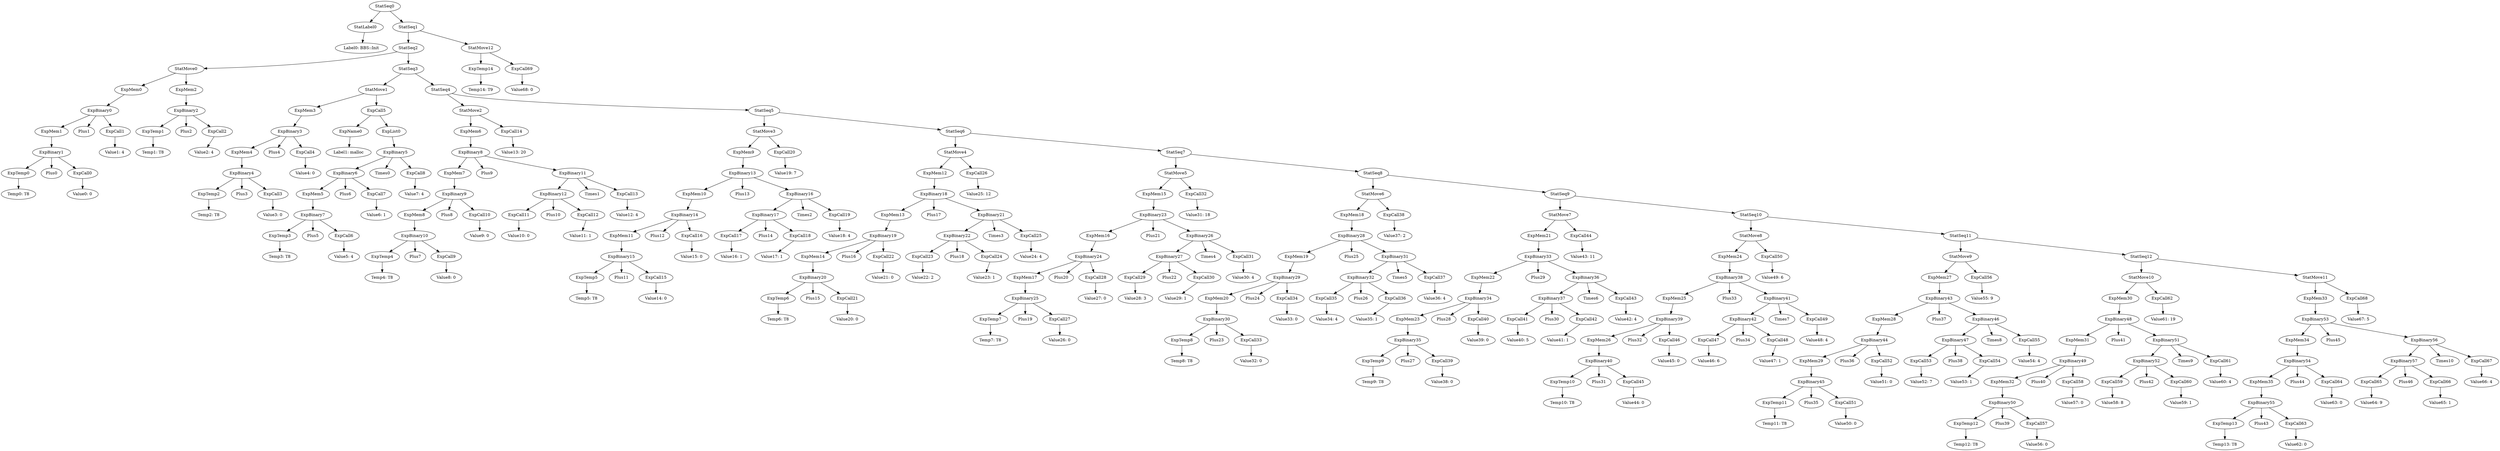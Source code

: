 digraph {
	ordering = out;
	ExpCall69 -> "Value68: 0";
	StatMove12 -> ExpTemp14;
	StatMove12 -> ExpCall69;
	StatSeq1 -> StatSeq2;
	StatSeq1 -> StatMove12;
	ExpCall68 -> "Value67: 5";
	StatMove11 -> ExpMem33;
	StatMove11 -> ExpCall68;
	ExpMem33 -> ExpBinary53;
	ExpCall67 -> "Value66: 4";
	ExpBinary56 -> ExpBinary57;
	ExpBinary56 -> Times10;
	ExpBinary56 -> ExpCall67;
	ExpList0 -> ExpBinary5;
	ExpBinary6 -> ExpMem5;
	ExpBinary6 -> Plus6;
	ExpBinary6 -> ExpCall7;
	ExpBinary45 -> ExpTemp11;
	ExpBinary45 -> Plus35;
	ExpBinary45 -> ExpCall51;
	ExpBinary43 -> ExpMem28;
	ExpBinary43 -> Plus37;
	ExpBinary43 -> ExpBinary46;
	ExpCall12 -> "Value11: 1";
	StatMove5 -> ExpMem15;
	StatMove5 -> ExpCall32;
	ExpBinary52 -> ExpCall59;
	ExpBinary52 -> Plus42;
	ExpBinary52 -> ExpCall60;
	ExpBinary21 -> ExpBinary22;
	ExpBinary21 -> Times3;
	ExpBinary21 -> ExpCall25;
	ExpCall5 -> ExpName0;
	ExpCall5 -> ExpList0;
	ExpCall24 -> "Value23: 1";
	ExpCall22 -> "Value21: 0";
	ExpCall3 -> "Value3: 0";
	ExpBinary19 -> ExpMem14;
	ExpBinary19 -> Plus16;
	ExpBinary19 -> ExpCall22;
	ExpCall21 -> "Value20: 0";
	StatMove3 -> ExpMem9;
	StatMove3 -> ExpCall20;
	ExpBinary17 -> ExpCall17;
	ExpBinary17 -> Plus14;
	ExpBinary17 -> ExpCall18;
	ExpCall17 -> "Value16: 1";
	ExpTemp5 -> "Temp5: T8";
	ExpCall57 -> "Value56: 0";
	ExpTemp10 -> "Temp10: T8";
	ExpCall16 -> "Value15: 0";
	StatSeq5 -> StatMove3;
	StatSeq5 -> StatSeq6;
	ExpCall19 -> "Value18: 4";
	ExpCall7 -> "Value6: 1";
	ExpMem11 -> ExpBinary15;
	ExpCall66 -> "Value65: 1";
	ExpBinary15 -> ExpTemp5;
	ExpBinary15 -> Plus11;
	ExpBinary15 -> ExpCall15;
	ExpCall2 -> "Value2: 4";
	ExpBinary16 -> ExpBinary17;
	ExpBinary16 -> Times2;
	ExpBinary16 -> ExpCall19;
	ExpCall26 -> "Value25: 12";
	ExpCall14 -> "Value13: 20";
	ExpCall25 -> "Value24: 4";
	ExpMem28 -> ExpBinary44;
	StatMove2 -> ExpMem6;
	StatMove2 -> ExpCall14;
	ExpBinary23 -> ExpMem16;
	ExpBinary23 -> Plus21;
	ExpBinary23 -> ExpBinary26;
	ExpBinary13 -> ExpMem10;
	ExpBinary13 -> Plus13;
	ExpBinary13 -> ExpBinary16;
	ExpMem6 -> ExpBinary8;
	ExpCall29 -> "Value28: 3";
	ExpCall4 -> "Value4: 0";
	ExpTemp9 -> "Temp9: T8";
	ExpCall61 -> "Value60: 4";
	ExpCall23 -> "Value22: 2";
	ExpCall47 -> "Value46: 6";
	ExpBinary31 -> ExpBinary32;
	ExpBinary31 -> Times5;
	ExpBinary31 -> ExpCall37;
	ExpBinary50 -> ExpTemp12;
	ExpBinary50 -> Plus39;
	ExpBinary50 -> ExpCall57;
	ExpBinary55 -> ExpTemp13;
	ExpBinary55 -> Plus43;
	ExpBinary55 -> ExpCall63;
	ExpBinary4 -> ExpTemp2;
	ExpBinary4 -> Plus3;
	ExpBinary4 -> ExpCall3;
	ExpTemp1 -> "Temp1: T8";
	ExpTemp2 -> "Temp2: T8";
	ExpCall20 -> "Value19: 7";
	ExpCall44 -> "Value43: 11";
	StatSeq2 -> StatMove0;
	StatSeq2 -> StatSeq3;
	ExpCall27 -> "Value26: 0";
	StatSeq0 -> StatLabel0;
	StatSeq0 -> StatSeq1;
	ExpMem21 -> ExpBinary33;
	ExpBinary22 -> ExpCall23;
	ExpBinary22 -> Plus18;
	ExpBinary22 -> ExpCall24;
	StatLabel0 -> "Label0: BBS::Init";
	ExpBinary30 -> ExpTemp8;
	ExpBinary30 -> Plus23;
	ExpBinary30 -> ExpCall33;
	ExpMem27 -> ExpBinary43;
	ExpBinary3 -> ExpMem4;
	ExpBinary3 -> Plus4;
	ExpBinary3 -> ExpCall4;
	ExpMem7 -> ExpBinary9;
	ExpCall0 -> "Value0: 0";
	ExpBinary29 -> ExpMem20;
	ExpBinary29 -> Plus24;
	ExpBinary29 -> ExpCall34;
	ExpBinary53 -> ExpMem34;
	ExpBinary53 -> Plus45;
	ExpBinary53 -> ExpBinary56;
	ExpTemp0 -> "Temp0: T8";
	ExpMem17 -> ExpBinary25;
	ExpBinary10 -> ExpTemp4;
	ExpBinary10 -> Plus7;
	ExpBinary10 -> ExpCall9;
	StatSeq6 -> StatMove4;
	StatSeq6 -> StatSeq7;
	ExpMem8 -> ExpBinary10;
	ExpCall48 -> "Value47: 1";
	ExpMem9 -> ExpBinary13;
	ExpMem1 -> ExpBinary1;
	ExpBinary44 -> ExpMem29;
	ExpBinary44 -> Plus36;
	ExpBinary44 -> ExpCall52;
	ExpMem3 -> ExpBinary3;
	ExpCall9 -> "Value8: 0";
	ExpBinary42 -> ExpCall47;
	ExpBinary42 -> Plus34;
	ExpBinary42 -> ExpCall48;
	ExpBinary1 -> ExpTemp0;
	ExpBinary1 -> Plus0;
	ExpBinary1 -> ExpCall0;
	ExpCall18 -> "Value17: 1";
	StatSeq4 -> StatMove2;
	StatSeq4 -> StatSeq5;
	ExpMem0 -> ExpBinary0;
	ExpBinary14 -> ExpMem11;
	ExpBinary14 -> Plus12;
	ExpBinary14 -> ExpCall16;
	StatMove0 -> ExpMem0;
	StatMove0 -> ExpMem2;
	ExpMem13 -> ExpBinary19;
	ExpBinary27 -> ExpCall29;
	ExpBinary27 -> Plus22;
	ExpBinary27 -> ExpCall30;
	StatMove1 -> ExpMem3;
	StatMove1 -> ExpCall5;
	ExpMem16 -> ExpBinary24;
	ExpBinary2 -> ExpTemp1;
	ExpBinary2 -> Plus2;
	ExpBinary2 -> ExpCall2;
	ExpCall51 -> "Value50: 0";
	ExpBinary32 -> ExpCall35;
	ExpBinary32 -> Plus26;
	ExpBinary32 -> ExpCall36;
	ExpMem14 -> ExpBinary20;
	ExpMem32 -> ExpBinary50;
	ExpName0 -> "Label1: malloc";
	ExpTemp6 -> "Temp6: T8";
	ExpBinary18 -> ExpMem13;
	ExpBinary18 -> Plus17;
	ExpBinary18 -> ExpBinary21;
	ExpTemp3 -> "Temp3: T8";
	ExpBinary36 -> ExpBinary37;
	ExpBinary36 -> Times6;
	ExpBinary36 -> ExpCall43;
	ExpCall36 -> "Value35: 1";
	ExpBinary7 -> ExpTemp3;
	ExpBinary7 -> Plus5;
	ExpBinary7 -> ExpCall6;
	ExpBinary5 -> ExpBinary6;
	ExpBinary5 -> Times0;
	ExpBinary5 -> ExpCall8;
	ExpCall15 -> "Value14: 0";
	ExpCall46 -> "Value45: 0";
	StatSeq3 -> StatMove1;
	StatSeq3 -> StatSeq4;
	ExpBinary8 -> ExpMem7;
	ExpBinary8 -> Plus9;
	ExpBinary8 -> ExpBinary11;
	ExpCall40 -> "Value39: 0";
	ExpMem12 -> ExpBinary18;
	ExpCall11 -> "Value10: 0";
	ExpCall30 -> "Value29: 1";
	ExpBinary0 -> ExpMem1;
	ExpBinary0 -> Plus1;
	ExpBinary0 -> ExpCall1;
	ExpBinary46 -> ExpBinary47;
	ExpBinary46 -> Times8;
	ExpBinary46 -> ExpCall55;
	ExpBinary26 -> ExpBinary27;
	ExpBinary26 -> Times4;
	ExpBinary26 -> ExpCall31;
	ExpBinary40 -> ExpTemp10;
	ExpBinary40 -> Plus31;
	ExpBinary40 -> ExpCall45;
	ExpMem10 -> ExpBinary14;
	ExpCall31 -> "Value30: 4";
	ExpBinary51 -> ExpBinary52;
	ExpBinary51 -> Times9;
	ExpBinary51 -> ExpCall61;
	ExpMem15 -> ExpBinary23;
	ExpTemp8 -> "Temp8: T8";
	ExpCall32 -> "Value31: 18";
	ExpCall50 -> "Value49: 6";
	StatSeq7 -> StatMove5;
	StatSeq7 -> StatSeq8;
	ExpBinary24 -> ExpMem17;
	ExpBinary24 -> Plus20;
	ExpBinary24 -> ExpCall28;
	ExpBinary9 -> ExpMem8;
	ExpBinary9 -> Plus8;
	ExpBinary9 -> ExpCall10;
	ExpCall33 -> "Value32: 0";
	ExpBinary49 -> ExpMem32;
	ExpBinary49 -> Plus40;
	ExpBinary49 -> ExpCall58;
	ExpMem20 -> ExpBinary30;
	ExpCall1 -> "Value1: 4";
	ExpMem19 -> ExpBinary29;
	ExpBinary12 -> ExpCall11;
	ExpBinary12 -> Plus10;
	ExpBinary12 -> ExpCall12;
	StatMove6 -> ExpMem18;
	StatMove6 -> ExpCall38;
	ExpBinary28 -> ExpMem19;
	ExpBinary28 -> Plus25;
	ExpBinary28 -> ExpBinary31;
	ExpCall37 -> "Value36: 4";
	ExpMem18 -> ExpBinary28;
	StatSeq8 -> StatMove6;
	StatSeq8 -> StatSeq9;
	ExpBinary41 -> ExpBinary42;
	ExpBinary41 -> Times7;
	ExpBinary41 -> ExpCall49;
	ExpCall39 -> "Value38: 0";
	ExpBinary25 -> ExpTemp7;
	ExpBinary25 -> Plus19;
	ExpBinary25 -> ExpCall27;
	ExpMem23 -> ExpBinary35;
	ExpBinary34 -> ExpMem23;
	ExpBinary34 -> Plus28;
	ExpBinary34 -> ExpCall40;
	ExpMem5 -> ExpBinary7;
	ExpMem22 -> ExpBinary34;
	ExpBinary33 -> ExpMem22;
	ExpBinary33 -> Plus29;
	ExpBinary33 -> ExpBinary36;
	ExpCall41 -> "Value40: 5";
	ExpBinary37 -> ExpCall41;
	ExpBinary37 -> Plus30;
	ExpBinary37 -> ExpCall42;
	ExpBinary11 -> ExpBinary12;
	ExpBinary11 -> Times1;
	ExpBinary11 -> ExpCall13;
	ExpCall42 -> "Value41: 1";
	StatMove4 -> ExpMem12;
	StatMove4 -> ExpCall26;
	ExpCall13 -> "Value12: 4";
	StatMove9 -> ExpMem27;
	StatMove9 -> ExpCall56;
	ExpTemp7 -> "Temp7: T8";
	StatMove7 -> ExpMem21;
	StatMove7 -> ExpCall44;
	StatSeq9 -> StatMove7;
	StatSeq9 -> StatSeq10;
	ExpCall62 -> "Value61: 19";
	ExpBinary35 -> ExpTemp9;
	ExpBinary35 -> Plus27;
	ExpBinary35 -> ExpCall39;
	ExpBinary54 -> ExpMem35;
	ExpBinary54 -> Plus44;
	ExpBinary54 -> ExpCall64;
	ExpCall45 -> "Value44: 0";
	ExpCall10 -> "Value9: 0";
	ExpMem26 -> ExpBinary40;
	ExpCall38 -> "Value37: 2";
	ExpMem25 -> ExpBinary39;
	ExpBinary39 -> ExpMem26;
	ExpBinary39 -> Plus32;
	ExpBinary39 -> ExpCall46;
	ExpBinary38 -> ExpMem25;
	ExpBinary38 -> Plus33;
	ExpBinary38 -> ExpBinary41;
	ExpCall49 -> "Value48: 4";
	ExpMem24 -> ExpBinary38;
	ExpBinary20 -> ExpTemp6;
	ExpBinary20 -> Plus15;
	ExpBinary20 -> ExpCall21;
	StatMove8 -> ExpMem24;
	StatMove8 -> ExpCall50;
	StatSeq10 -> StatMove8;
	StatSeq10 -> StatSeq11;
	ExpMem29 -> ExpBinary45;
	ExpCall52 -> "Value51: 0";
	ExpCall53 -> "Value52: 7";
	ExpBinary47 -> ExpCall53;
	ExpBinary47 -> Plus38;
	ExpBinary47 -> ExpCall54;
	ExpCall8 -> "Value7: 4";
	ExpCall54 -> "Value53: 1";
	ExpCall55 -> "Value54: 4";
	ExpCall35 -> "Value34: 4";
	ExpCall56 -> "Value55: 9";
	ExpMem2 -> ExpBinary2;
	StatSeq11 -> StatMove9;
	StatSeq11 -> StatSeq12;
	ExpCall63 -> "Value62: 0";
	ExpCall58 -> "Value57: 0";
	ExpMem31 -> ExpBinary49;
	ExpTemp14 -> "Temp14: T9";
	ExpBinary48 -> ExpMem31;
	ExpBinary48 -> Plus41;
	ExpBinary48 -> ExpBinary51;
	ExpTemp12 -> "Temp12: T8";
	ExpCall59 -> "Value58: 8";
	ExpTemp11 -> "Temp11: T8";
	ExpCall60 -> "Value59: 1";
	ExpMem30 -> ExpBinary48;
	ExpMem4 -> ExpBinary4;
	StatMove10 -> ExpMem30;
	StatMove10 -> ExpCall62;
	ExpTemp4 -> "Temp4: T8";
	ExpCall34 -> "Value33: 0";
	StatSeq12 -> StatMove10;
	StatSeq12 -> StatMove11;
	ExpTemp13 -> "Temp13: T8";
	ExpMem35 -> ExpBinary55;
	ExpCall6 -> "Value5: 4";
	ExpCall28 -> "Value27: 0";
	ExpCall64 -> "Value63: 0";
	ExpMem34 -> ExpBinary54;
	ExpCall43 -> "Value42: 4";
	ExpCall65 -> "Value64: 9";
	ExpBinary57 -> ExpCall65;
	ExpBinary57 -> Plus46;
	ExpBinary57 -> ExpCall66;
}

